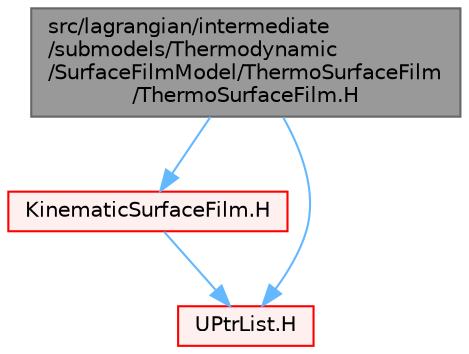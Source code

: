digraph "src/lagrangian/intermediate/submodels/Thermodynamic/SurfaceFilmModel/ThermoSurfaceFilm/ThermoSurfaceFilm.H"
{
 // LATEX_PDF_SIZE
  bgcolor="transparent";
  edge [fontname=Helvetica,fontsize=10,labelfontname=Helvetica,labelfontsize=10];
  node [fontname=Helvetica,fontsize=10,shape=box,height=0.2,width=0.4];
  Node1 [id="Node000001",label="src/lagrangian/intermediate\l/submodels/Thermodynamic\l/SurfaceFilmModel/ThermoSurfaceFilm\l/ThermoSurfaceFilm.H",height=0.2,width=0.4,color="gray40", fillcolor="grey60", style="filled", fontcolor="black",tooltip=" "];
  Node1 -> Node2 [id="edge1_Node000001_Node000002",color="steelblue1",style="solid",tooltip=" "];
  Node2 [id="Node000002",label="KinematicSurfaceFilm.H",height=0.2,width=0.4,color="red", fillcolor="#FFF0F0", style="filled",URL="$KinematicSurfaceFilm_8H.html",tooltip=" "];
  Node2 -> Node151 [id="edge2_Node000002_Node000151",color="steelblue1",style="solid",tooltip=" "];
  Node151 [id="Node000151",label="UPtrList.H",height=0.2,width=0.4,color="red", fillcolor="#FFF0F0", style="filled",URL="$UPtrList_8H.html",tooltip=" "];
  Node1 -> Node151 [id="edge3_Node000001_Node000151",color="steelblue1",style="solid",tooltip=" "];
}
